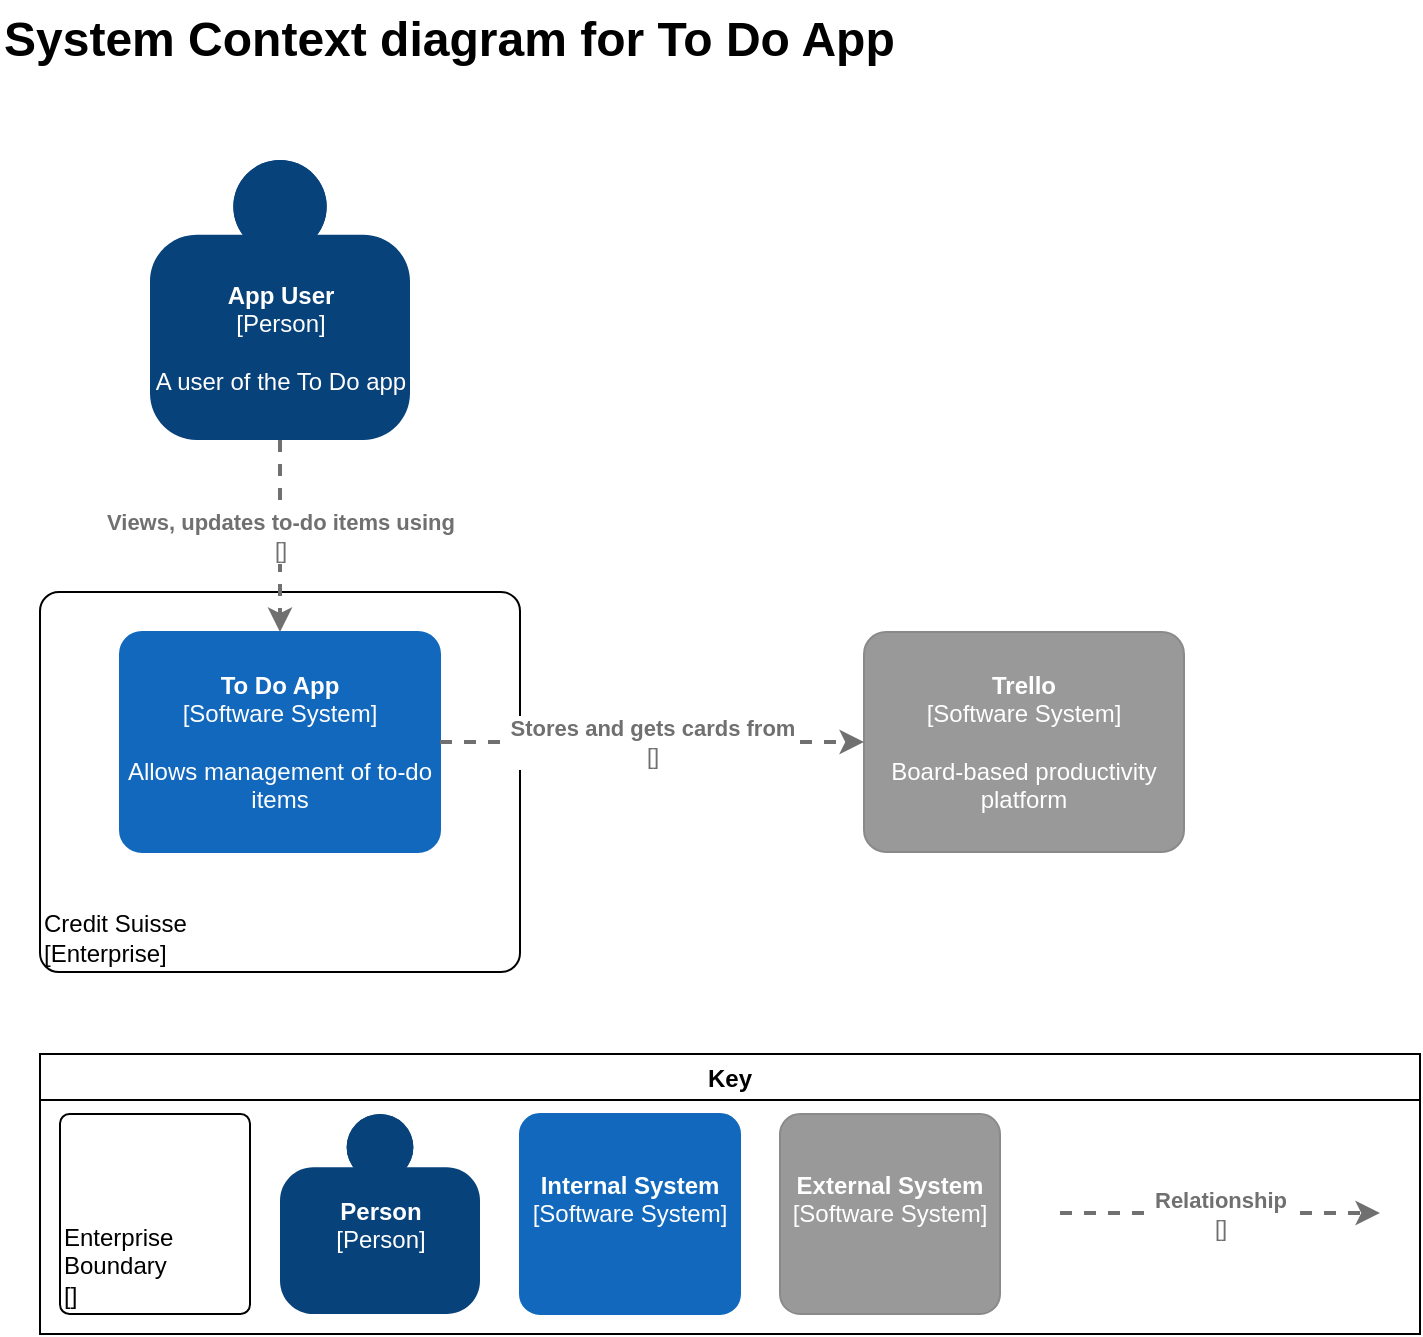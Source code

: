 <mxfile version="13.7.9" type="device" pages="2"><diagram id="cGTx3rwjAlDTmR2XgUG4" name="System Context"><mxGraphModel dx="782" dy="507" grid="1" gridSize="10" guides="1" tooltips="1" connect="1" arrows="1" fold="1" page="1" pageScale="1" pageWidth="827" pageHeight="1169" math="0" shadow="0"><root><mxCell id="0"/><mxCell id="1" parent="0"/><object placeholders="1" c4Name="Credit Suisse" c4Type="ExecutionEnvironment" c4Application="Enterprise" label="&lt;div style=&quot;text-align: left&quot;&gt;%c4Name%&lt;/div&gt;&lt;div style=&quot;text-align: left&quot;&gt;[%c4Application%]&lt;/div&gt;" id="2guPvVYuUkNmjnePFiLo-8"><mxCell style="rounded=1;whiteSpace=wrap;html=1;labelBackgroundColor=none;fillColor=#ffffff;fontColor=#000000;align=left;arcSize=5;strokeColor=#000000;verticalAlign=bottom;metaEdit=1;metaData={&quot;c4Type&quot;:{&quot;editable&quot;:false}};points=[[0.25,0,0],[0.5,0,0],[0.75,0,0],[1,0.25,0],[1,0.5,0],[1,0.75,0],[0.75,1,0],[0.5,1,0],[0.25,1,0],[0,0.75,0],[0,0.5,0],[0,0.25,0]];" parent="1" vertex="1"><mxGeometry x="20" y="296" width="240" height="190" as="geometry"/></mxCell></object><object placeholders="1" c4Name="App User" c4Type="Person" c4Description="A user of the To Do app" label="&lt;b&gt;%c4Name%&lt;/b&gt;&lt;div&gt;[%c4Type%]&lt;/div&gt;&lt;br&gt;&lt;div&gt;%c4Description%&lt;/div&gt;" id="2guPvVYuUkNmjnePFiLo-1"><mxCell style="html=1;dashed=0;whitespace=wrap;fillColor=#08427b;strokeColor=none;fontColor=#ffffff;shape=mxgraph.c4.person;align=center;metaEdit=1;points=[[0.5,0,0],[1,0.5,0],[1,0.75,0],[0.75,1,0],[0.5,1,0],[0.25,1,0],[0,0.75,0],[0,0.5,0]];metaData={&quot;c4Type&quot;:{&quot;editable&quot;:false}};" parent="1" vertex="1"><mxGeometry x="75" y="80" width="130" height="140" as="geometry"/></mxCell></object><object placeholders="1" c4Name="To Do App" c4Type="Software System" c4Description="Allows management of to-do items" label="&lt;b&gt;%c4Name%&lt;/b&gt;&lt;div&gt;[%c4Type%]&lt;/div&gt;&lt;br&gt;&lt;div&gt;%c4Description%&lt;/div&gt;" id="2guPvVYuUkNmjnePFiLo-2"><mxCell style="rounded=1;whiteSpace=wrap;html=1;labelBackgroundColor=none;fillColor=#1168BD;fontColor=#ffffff;align=center;arcSize=10;strokeColor=#1168BD;metaEdit=1;metaData={&quot;c4Type&quot;:{&quot;editable&quot;:false}};points=[[0.25,0,0],[0.5,0,0],[0.75,0,0],[1,0.25,0],[1,0.5,0],[1,0.75,0],[0.75,1,0],[0.5,1,0],[0.25,1,0],[0,0.75,0],[0,0.5,0],[0,0.25,0]];" parent="1" vertex="1"><mxGeometry x="60" y="316" width="160" height="110.0" as="geometry"/></mxCell></object><object placeholders="1" c4Type="Relationship" c4Technology="" c4Description="Views, updates to-do items using" label="&lt;div style=&quot;text-align: left&quot;&gt;&lt;div style=&quot;text-align: center&quot;&gt;&lt;b&gt;%c4Description%&lt;/b&gt;&lt;/div&gt;&lt;div style=&quot;text-align: center&quot;&gt;[%c4Technology%]&lt;/div&gt;&lt;/div&gt;" id="2guPvVYuUkNmjnePFiLo-6"><mxCell style="edgeStyle=none;rounded=0;html=1;entryX=0.5;entryY=0;jettySize=auto;orthogonalLoop=1;strokeColor=#707070;strokeWidth=2;fontColor=#707070;jumpStyle=none;dashed=1;metaEdit=1;metaData={&quot;c4Type&quot;:{&quot;editable&quot;:false}};exitX=0.5;exitY=1;exitDx=0;exitDy=0;exitPerimeter=0;entryDx=0;entryDy=0;entryPerimeter=0;" parent="1" source="2guPvVYuUkNmjnePFiLo-1" target="2guPvVYuUkNmjnePFiLo-2" edge="1"><mxGeometry width="160" relative="1" as="geometry"><mxPoint x="305" y="250" as="sourcePoint"/><mxPoint x="465" y="250" as="targetPoint"/></mxGeometry></mxCell></object><object placeholders="1" c4Name="Trello" c4Type="Software System" c4Description="Board-based productivity platform" label="&lt;b&gt;%c4Name%&lt;/b&gt;&lt;div&gt;[%c4Type%]&lt;/div&gt;&lt;br&gt;&lt;div&gt;%c4Description%&lt;/div&gt;" id="2guPvVYuUkNmjnePFiLo-10"><mxCell style="rounded=1;whiteSpace=wrap;html=1;labelBackgroundColor=none;fillColor=#999999;fontColor=#ffffff;align=center;arcSize=10;strokeColor=#8A8A8A;metaEdit=1;metaData={&quot;c4Type&quot;:{&quot;editable&quot;:false}};points=[[0.25,0,0],[0.5,0,0],[0.75,0,0],[1,0.25,0],[1,0.5,0],[1,0.75,0],[0.75,1,0],[0.5,1,0],[0.25,1,0],[0,0.75,0],[0,0.5,0],[0,0.25,0]];" parent="1" vertex="1"><mxGeometry x="432" y="316" width="160" height="110.0" as="geometry"/></mxCell></object><object placeholders="1" c4Type="Relationship" c4Technology="" c4Description="Stores and gets cards from" label="&lt;div style=&quot;text-align: left&quot;&gt;&lt;div style=&quot;text-align: center&quot;&gt;&lt;b&gt;%c4Description%&lt;/b&gt;&lt;/div&gt;&lt;div style=&quot;text-align: center&quot;&gt;[%c4Technology%]&lt;/div&gt;&lt;/div&gt;" id="2guPvVYuUkNmjnePFiLo-11"><mxCell style="edgeStyle=none;rounded=0;html=1;entryX=0;entryY=0.5;jettySize=auto;orthogonalLoop=1;strokeColor=#707070;strokeWidth=2;fontColor=#707070;jumpStyle=none;dashed=1;metaEdit=1;metaData={&quot;c4Type&quot;:{&quot;editable&quot;:false}};exitX=1;exitY=0.5;exitDx=0;exitDy=0;exitPerimeter=0;entryDx=0;entryDy=0;entryPerimeter=0;" parent="1" source="2guPvVYuUkNmjnePFiLo-2" target="2guPvVYuUkNmjnePFiLo-10" edge="1"><mxGeometry width="160" relative="1" as="geometry"><mxPoint x="305" y="226" as="sourcePoint"/><mxPoint x="465" y="226" as="targetPoint"/></mxGeometry></mxCell></object><mxCell id="2guPvVYuUkNmjnePFiLo-21" value="Key" style="swimlane;" parent="1" vertex="1"><mxGeometry x="20" y="527" width="690" height="140" as="geometry"><mxRectangle x="20" y="460" width="90" height="23" as="alternateBounds"/></mxGeometry></mxCell><object placeholders="1" c4Name="Enterprise Boundary" c4Type="ExecutionEnvironment" c4Application="" label="&lt;div style=&quot;text-align: left&quot;&gt;%c4Name%&lt;/div&gt;&lt;div style=&quot;text-align: left&quot;&gt;[%c4Application%]&lt;/div&gt;" id="2guPvVYuUkNmjnePFiLo-13"><mxCell style="rounded=1;whiteSpace=wrap;html=1;labelBackgroundColor=none;fillColor=#ffffff;fontColor=#000000;align=left;arcSize=5;strokeColor=#000000;verticalAlign=bottom;metaEdit=1;metaData={&quot;c4Type&quot;:{&quot;editable&quot;:false}};points=[[0.25,0,0],[0.5,0,0],[0.75,0,0],[1,0.25,0],[1,0.5,0],[1,0.75,0],[0.75,1,0],[0.5,1,0],[0.25,1,0],[0,0.75,0],[0,0.5,0],[0,0.25,0]];" parent="2guPvVYuUkNmjnePFiLo-21" vertex="1"><mxGeometry x="10" y="30" width="95" height="100" as="geometry"/></mxCell></object><object placeholders="1" c4Name="Person" c4Type="Person" c4Description="" label="&lt;b&gt;%c4Name%&lt;/b&gt;&lt;div&gt;[%c4Type%]&lt;/div&gt;&lt;br&gt;&lt;div&gt;%c4Description%&lt;/div&gt;" id="2guPvVYuUkNmjnePFiLo-12"><mxCell style="html=1;dashed=0;whitespace=wrap;fillColor=#08427b;strokeColor=none;fontColor=#ffffff;shape=mxgraph.c4.person;align=center;metaEdit=1;points=[[0.5,0,0],[1,0.5,0],[1,0.75,0],[0.75,1,0],[0.5,1,0],[0.25,1,0],[0,0.75,0],[0,0.5,0]];metaData={&quot;c4Type&quot;:{&quot;editable&quot;:false}};" parent="2guPvVYuUkNmjnePFiLo-21" vertex="1"><mxGeometry x="120" y="30" width="100" height="100" as="geometry"/></mxCell></object><object placeholders="1" c4Name="Internal System" c4Type="Software System" c4Description="" label="&lt;b&gt;%c4Name%&lt;/b&gt;&lt;div&gt;[%c4Type%]&lt;/div&gt;&lt;br&gt;&lt;div&gt;%c4Description%&lt;/div&gt;" id="2guPvVYuUkNmjnePFiLo-14"><mxCell style="rounded=1;whiteSpace=wrap;html=1;labelBackgroundColor=none;fillColor=#1168BD;fontColor=#ffffff;align=center;arcSize=10;strokeColor=#1168BD;metaEdit=1;metaData={&quot;c4Type&quot;:{&quot;editable&quot;:false}};points=[[0.25,0,0],[0.5,0,0],[0.75,0,0],[1,0.25,0],[1,0.5,0],[1,0.75,0],[0.75,1,0],[0.5,1,0],[0.25,1,0],[0,0.75,0],[0,0.5,0],[0,0.25,0]];" parent="2guPvVYuUkNmjnePFiLo-21" vertex="1"><mxGeometry x="240" y="30" width="110" height="100" as="geometry"/></mxCell></object><object placeholders="1" c4Name="External System" c4Type="Software System" c4Description="" label="&lt;b&gt;%c4Name%&lt;/b&gt;&lt;div&gt;[%c4Type%]&lt;/div&gt;&lt;br&gt;&lt;div&gt;%c4Description%&lt;/div&gt;" id="2guPvVYuUkNmjnePFiLo-15"><mxCell style="rounded=1;whiteSpace=wrap;html=1;labelBackgroundColor=none;fillColor=#999999;fontColor=#ffffff;align=center;arcSize=10;strokeColor=#8A8A8A;metaEdit=1;metaData={&quot;c4Type&quot;:{&quot;editable&quot;:false}};points=[[0.25,0,0],[0.5,0,0],[0.75,0,0],[1,0.25,0],[1,0.5,0],[1,0.75,0],[0.75,1,0],[0.5,1,0],[0.25,1,0],[0,0.75,0],[0,0.5,0],[0,0.25,0]];" parent="2guPvVYuUkNmjnePFiLo-21" vertex="1"><mxGeometry x="370" y="30" width="110" height="100" as="geometry"/></mxCell></object><object placeholders="1" c4Type="Relationship" c4Technology="" c4Description="Relationship" label="&lt;div style=&quot;text-align: left&quot;&gt;&lt;div style=&quot;text-align: center&quot;&gt;&lt;b&gt;%c4Description%&lt;/b&gt;&lt;/div&gt;&lt;div style=&quot;text-align: center&quot;&gt;[%c4Technology%]&lt;/div&gt;&lt;/div&gt;" id="2guPvVYuUkNmjnePFiLo-16"><mxCell style="edgeStyle=none;rounded=0;html=1;entryX=0;entryY=0.5;jettySize=auto;orthogonalLoop=1;strokeColor=#707070;strokeWidth=2;fontColor=#707070;jumpStyle=none;dashed=1;metaEdit=1;metaData={&quot;c4Type&quot;:{&quot;editable&quot;:false}};" parent="2guPvVYuUkNmjnePFiLo-21" edge="1"><mxGeometry width="160" relative="1" as="geometry"><mxPoint x="510" y="79.5" as="sourcePoint"/><mxPoint x="670" y="79.5" as="targetPoint"/></mxGeometry></mxCell></object><mxCell id="imb5fEfqFYlu1kn7VbgG-3" value="System Context diagram for To Do App" style="text;strokeColor=none;fillColor=none;html=1;fontSize=24;fontStyle=1;verticalAlign=middle;align=left;" parent="1" vertex="1"><mxGeometry width="460" height="40" as="geometry"/></mxCell></root></mxGraphModel></diagram><diagram name="Container" id="z_PK31SJ4wWQNUZLT-Ui"><mxGraphModel dx="782" dy="507" grid="1" gridSize="10" guides="1" tooltips="1" connect="1" arrows="1" fold="1" page="1" pageScale="1" pageWidth="827" pageHeight="1169" math="0" shadow="0"><root><mxCell id="BuZMIatlPLeMjlUMLI0Z-0"/><mxCell id="BuZMIatlPLeMjlUMLI0Z-1" parent="BuZMIatlPLeMjlUMLI0Z-0"/><object placeholders="1" c4Name="To Do App" c4Type="ExecutionEnvironment" c4Application="Software System" label="&lt;div style=&quot;text-align: left&quot;&gt;%c4Name%&lt;/div&gt;&lt;div style=&quot;text-align: left&quot;&gt;[%c4Application%]&lt;/div&gt;" id="BuZMIatlPLeMjlUMLI0Z-2"><mxCell style="rounded=1;whiteSpace=wrap;html=1;labelBackgroundColor=none;fillColor=#ffffff;fontColor=#000000;align=left;arcSize=5;strokeColor=#000000;verticalAlign=bottom;metaEdit=1;metaData={&quot;c4Type&quot;:{&quot;editable&quot;:false}};points=[[0.25,0,0],[0.5,0,0],[0.75,0,0],[1,0.25,0],[1,0.5,0],[1,0.75,0],[0.75,1,0],[0.5,1,0],[0.25,1,0],[0,0.75,0],[0,0.5,0],[0,0.25,0]];" vertex="1" parent="BuZMIatlPLeMjlUMLI0Z-1"><mxGeometry x="20" y="296" width="560" height="364" as="geometry"/></mxCell></object><object placeholders="1" c4Name="App User" c4Type="Person" c4Description="A user of the To Do app" label="&lt;b&gt;%c4Name%&lt;/b&gt;&lt;div&gt;[%c4Type%]&lt;/div&gt;&lt;br&gt;&lt;div&gt;%c4Description%&lt;/div&gt;" id="BuZMIatlPLeMjlUMLI0Z-3"><mxCell style="html=1;dashed=0;whitespace=wrap;fillColor=#08427b;strokeColor=none;fontColor=#ffffff;shape=mxgraph.c4.person;align=center;metaEdit=1;points=[[0.5,0,0],[1,0.5,0],[1,0.75,0],[0.75,1,0],[0.5,1,0],[0.25,1,0],[0,0.75,0],[0,0.5,0]];metaData={&quot;c4Type&quot;:{&quot;editable&quot;:false}};" vertex="1" parent="BuZMIatlPLeMjlUMLI0Z-1"><mxGeometry x="75" y="80" width="130" height="140" as="geometry"/></mxCell></object><object placeholders="1" c4Type="Relationship" c4Technology="" c4Description="Views, updates to-do items using" label="&lt;div style=&quot;text-align: left&quot;&gt;&lt;div style=&quot;text-align: center&quot;&gt;&lt;b&gt;%c4Description%&lt;/b&gt;&lt;/div&gt;&lt;div style=&quot;text-align: center&quot;&gt;[%c4Technology%]&lt;/div&gt;&lt;/div&gt;" id="BuZMIatlPLeMjlUMLI0Z-5"><mxCell style="edgeStyle=none;rounded=0;html=1;jettySize=auto;orthogonalLoop=1;strokeColor=#707070;strokeWidth=2;fontColor=#707070;jumpStyle=none;dashed=1;metaEdit=1;metaData={&quot;c4Type&quot;:{&quot;editable&quot;:false}};exitX=0.5;exitY=1;exitDx=0;exitDy=0;exitPerimeter=0;entryX=0.5;entryY=0;entryDx=0;entryDy=0;entryPerimeter=0;" edge="1" parent="BuZMIatlPLeMjlUMLI0Z-1" source="BuZMIatlPLeMjlUMLI0Z-3" target="Nb5uu29ZufdFmiUS-4ib-0"><mxGeometry width="160" relative="1" as="geometry"><mxPoint x="305" y="250" as="sourcePoint"/><mxPoint x="240" y="250" as="targetPoint"/></mxGeometry></mxCell></object><object placeholders="1" c4Name="Trello" c4Type="Software System" c4Description="Board-based productivity platform" label="&lt;b&gt;%c4Name%&lt;/b&gt;&lt;div&gt;[%c4Type%]&lt;/div&gt;&lt;br&gt;&lt;div&gt;%c4Description%&lt;/div&gt;" id="BuZMIatlPLeMjlUMLI0Z-6"><mxCell style="rounded=1;whiteSpace=wrap;html=1;labelBackgroundColor=none;fillColor=#999999;fontColor=#ffffff;align=center;arcSize=10;strokeColor=#8A8A8A;metaEdit=1;metaData={&quot;c4Type&quot;:{&quot;editable&quot;:false}};points=[[0.25,0,0],[0.5,0,0],[0.75,0,0],[1,0.25,0],[1,0.5,0],[1,0.75,0],[0.75,1,0],[0.5,1,0],[0.25,1,0],[0,0.75,0],[0,0.5,0],[0,0.25,0]];" vertex="1" parent="BuZMIatlPLeMjlUMLI0Z-1"><mxGeometry x="380" y="750" width="160" height="110.0" as="geometry"/></mxCell></object><object placeholders="1" c4Type="Relationship" c4Technology="HTTPS/JSON" c4Description="Stores and gets cards from" label="&lt;div style=&quot;text-align: left&quot;&gt;&lt;div style=&quot;text-align: center&quot;&gt;&lt;b&gt;%c4Description%&lt;/b&gt;&lt;/div&gt;&lt;div style=&quot;text-align: center&quot;&gt;[%c4Technology%]&lt;/div&gt;&lt;/div&gt;" id="BuZMIatlPLeMjlUMLI0Z-7"><mxCell style="edgeStyle=none;rounded=0;html=1;entryX=0.5;entryY=0;jettySize=auto;orthogonalLoop=1;strokeColor=#707070;strokeWidth=2;fontColor=#707070;jumpStyle=none;dashed=1;metaEdit=1;metaData={&quot;c4Type&quot;:{&quot;editable&quot;:false}};entryDx=0;entryDy=0;entryPerimeter=0;exitX=0.5;exitY=1;exitDx=0;exitDy=0;exitPerimeter=0;" edge="1" parent="BuZMIatlPLeMjlUMLI0Z-1" source="Nb5uu29ZufdFmiUS-4ib-5" target="BuZMIatlPLeMjlUMLI0Z-6"><mxGeometry width="160" relative="1" as="geometry"><mxPoint x="630" y="290" as="sourcePoint"/><mxPoint x="465" y="226" as="targetPoint"/></mxGeometry></mxCell></object><mxCell id="BuZMIatlPLeMjlUMLI0Z-8" value="Key" style="swimlane;" vertex="1" parent="BuZMIatlPLeMjlUMLI0Z-1"><mxGeometry x="20" y="900" width="690" height="140" as="geometry"><mxRectangle x="20" y="460" width="90" height="23" as="alternateBounds"/></mxGeometry></mxCell><object placeholders="1" c4Name="Enterprise Boundary" c4Type="ExecutionEnvironment" c4Application="" label="&lt;div style=&quot;text-align: left&quot;&gt;%c4Name%&lt;/div&gt;&lt;div style=&quot;text-align: left&quot;&gt;[%c4Application%]&lt;/div&gt;" id="BuZMIatlPLeMjlUMLI0Z-9"><mxCell style="rounded=1;whiteSpace=wrap;html=1;labelBackgroundColor=none;fillColor=#ffffff;fontColor=#000000;align=left;arcSize=5;strokeColor=#000000;verticalAlign=bottom;metaEdit=1;metaData={&quot;c4Type&quot;:{&quot;editable&quot;:false}};points=[[0.25,0,0],[0.5,0,0],[0.75,0,0],[1,0.25,0],[1,0.5,0],[1,0.75,0],[0.75,1,0],[0.5,1,0],[0.25,1,0],[0,0.75,0],[0,0.5,0],[0,0.25,0]];" vertex="1" parent="BuZMIatlPLeMjlUMLI0Z-8"><mxGeometry x="10" y="30" width="95" height="100" as="geometry"/></mxCell></object><object placeholders="1" c4Name="Person" c4Type="Person" c4Description="" label="&lt;b&gt;%c4Name%&lt;/b&gt;&lt;div&gt;[%c4Type%]&lt;/div&gt;&lt;br&gt;&lt;div&gt;%c4Description%&lt;/div&gt;" id="BuZMIatlPLeMjlUMLI0Z-10"><mxCell style="html=1;dashed=0;whitespace=wrap;fillColor=#08427b;strokeColor=none;fontColor=#ffffff;shape=mxgraph.c4.person;align=center;metaEdit=1;points=[[0.5,0,0],[1,0.5,0],[1,0.75,0],[0.75,1,0],[0.5,1,0],[0.25,1,0],[0,0.75,0],[0,0.5,0]];metaData={&quot;c4Type&quot;:{&quot;editable&quot;:false}};" vertex="1" parent="BuZMIatlPLeMjlUMLI0Z-8"><mxGeometry x="120" y="30" width="100" height="100" as="geometry"/></mxCell></object><object placeholders="1" c4Name="Internal System" c4Type="Software System" c4Description="" label="&lt;b&gt;%c4Name%&lt;/b&gt;&lt;div&gt;[%c4Type%]&lt;/div&gt;&lt;br&gt;&lt;div&gt;%c4Description%&lt;/div&gt;" id="BuZMIatlPLeMjlUMLI0Z-11"><mxCell style="rounded=1;whiteSpace=wrap;html=1;labelBackgroundColor=none;fillColor=#1168BD;fontColor=#ffffff;align=center;arcSize=10;strokeColor=#1168BD;metaEdit=1;metaData={&quot;c4Type&quot;:{&quot;editable&quot;:false}};points=[[0.25,0,0],[0.5,0,0],[0.75,0,0],[1,0.25,0],[1,0.5,0],[1,0.75,0],[0.75,1,0],[0.5,1,0],[0.25,1,0],[0,0.75,0],[0,0.5,0],[0,0.25,0]];" vertex="1" parent="BuZMIatlPLeMjlUMLI0Z-8"><mxGeometry x="240" y="30" width="110" height="100" as="geometry"/></mxCell></object><object placeholders="1" c4Name="External System" c4Type="Software System" c4Description="" label="&lt;b&gt;%c4Name%&lt;/b&gt;&lt;div&gt;[%c4Type%]&lt;/div&gt;&lt;br&gt;&lt;div&gt;%c4Description%&lt;/div&gt;" id="BuZMIatlPLeMjlUMLI0Z-12"><mxCell style="rounded=1;whiteSpace=wrap;html=1;labelBackgroundColor=none;fillColor=#999999;fontColor=#ffffff;align=center;arcSize=10;strokeColor=#8A8A8A;metaEdit=1;metaData={&quot;c4Type&quot;:{&quot;editable&quot;:false}};points=[[0.25,0,0],[0.5,0,0],[0.75,0,0],[1,0.25,0],[1,0.5,0],[1,0.75,0],[0.75,1,0],[0.5,1,0],[0.25,1,0],[0,0.75,0],[0,0.5,0],[0,0.25,0]];" vertex="1" parent="BuZMIatlPLeMjlUMLI0Z-8"><mxGeometry x="370" y="30" width="110" height="100" as="geometry"/></mxCell></object><object placeholders="1" c4Type="Relationship" c4Technology="" c4Description="Relationship" label="&lt;div style=&quot;text-align: left&quot;&gt;&lt;div style=&quot;text-align: center&quot;&gt;&lt;b&gt;%c4Description%&lt;/b&gt;&lt;/div&gt;&lt;div style=&quot;text-align: center&quot;&gt;[%c4Technology%]&lt;/div&gt;&lt;/div&gt;" id="BuZMIatlPLeMjlUMLI0Z-13"><mxCell style="edgeStyle=none;rounded=0;html=1;entryX=0;entryY=0.5;jettySize=auto;orthogonalLoop=1;strokeColor=#707070;strokeWidth=2;fontColor=#707070;jumpStyle=none;dashed=1;metaEdit=1;metaData={&quot;c4Type&quot;:{&quot;editable&quot;:false}};" edge="1" parent="BuZMIatlPLeMjlUMLI0Z-8"><mxGeometry width="160" relative="1" as="geometry"><mxPoint x="510" y="79.5" as="sourcePoint"/><mxPoint x="670" y="79.5" as="targetPoint"/></mxGeometry></mxCell></object><mxCell id="BuZMIatlPLeMjlUMLI0Z-14" value="Container diagram for To Do App" style="text;strokeColor=none;fillColor=none;html=1;fontSize=24;fontStyle=1;verticalAlign=middle;align=left;" vertex="1" parent="BuZMIatlPLeMjlUMLI0Z-1"><mxGeometry width="460" height="40" as="geometry"/></mxCell><object placeholders="1" c4Name="Web UI" c4Type="Container" c4Technology="HTML, CSS" c4Description="Provides to-do item management functionality via a web browser" label="&lt;b&gt;%c4Name%&lt;/b&gt;&lt;div&gt;[%c4Type%: %c4Technology%]&lt;/div&gt;&lt;br&gt;&lt;div&gt;%c4Description%&lt;/div&gt;" id="Nb5uu29ZufdFmiUS-4ib-0"><mxCell style="rounded=1;whiteSpace=wrap;html=1;labelBackgroundColor=none;fillColor=#85BBF0;fontColor=#ffffff;align=center;arcSize=10;strokeColor=#78A8D8;metaEdit=1;metaData={&quot;c4Type&quot;:{&quot;editable&quot;:false}};points=[[0.25,0,0],[0.5,0,0],[0.75,0,0],[1,0.25,0],[1,0.5,0],[1,0.75,0],[0.75,1,0],[0.5,1,0],[0.25,1,0],[0,0.75,0],[0,0.5,0],[0,0.25,0]];" vertex="1" parent="BuZMIatlPLeMjlUMLI0Z-1"><mxGeometry x="60" y="316" width="160" height="110.0" as="geometry"/></mxCell></object><object placeholders="1" c4Name="HTTP Server" c4Type="Container" c4Technology="gunicorn" c4Description="WSGI gateway to serve static content and API data" label="&lt;b&gt;%c4Name%&lt;/b&gt;&lt;div&gt;[%c4Type%: %c4Technology%]&lt;/div&gt;&lt;br&gt;&lt;div&gt;%c4Description%&lt;/div&gt;" id="Nb5uu29ZufdFmiUS-4ib-1"><mxCell style="rounded=1;whiteSpace=wrap;html=1;labelBackgroundColor=none;fillColor=#85BBF0;fontColor=#ffffff;align=center;arcSize=10;strokeColor=#78A8D8;metaEdit=1;metaData={&quot;c4Type&quot;:{&quot;editable&quot;:false}};points=[[0.25,0,0],[0.5,0,0],[0.75,0,0],[1,0.25,0],[1,0.5,0],[1,0.75,0],[0.75,1,0],[0.5,1,0],[0.25,1,0],[0,0.75,0],[0,0.5,0],[0,0.25,0]];" vertex="1" parent="BuZMIatlPLeMjlUMLI0Z-1"><mxGeometry x="380" y="316" width="160" height="110.0" as="geometry"/></mxCell></object><object c4Type="Relationship" c4Technology="HTTP/JSON" c4Description="Makes requests to" label="&lt;div style=&quot;text-align: left&quot;&gt;&lt;div style=&quot;text-align: center&quot;&gt;&lt;b&gt;%c4Description%&lt;/b&gt;&lt;/div&gt;&lt;div style=&quot;text-align: center&quot;&gt;[%c4Technology%]&lt;/div&gt;&lt;/div&gt;" placeholders="1" id="Nb5uu29ZufdFmiUS-4ib-2"><mxCell style="edgeStyle=none;rounded=0;html=1;entryX=0;entryY=0.5;jettySize=auto;orthogonalLoop=1;strokeColor=#707070;strokeWidth=2;fontColor=#707070;jumpStyle=none;dashed=1;metaEdit=1;metaData={&quot;c4Type&quot;:{&quot;editable&quot;:false}};exitX=1;exitY=0.5;exitDx=0;exitDy=0;exitPerimeter=0;entryDx=0;entryDy=0;entryPerimeter=0;" edge="1" parent="BuZMIatlPLeMjlUMLI0Z-1" source="Nb5uu29ZufdFmiUS-4ib-0" target="Nb5uu29ZufdFmiUS-4ib-1"><mxGeometry width="160" relative="1" as="geometry"><mxPoint x="340" y="180" as="sourcePoint"/><mxPoint x="500" y="180" as="targetPoint"/></mxGeometry></mxCell></object><object placeholders="1" c4Name="API" c4Type="Container" c4Technology="Flask, Python" c4Description="Serves content and data; interacts with backing Trello store" label="&lt;b&gt;%c4Name%&lt;/b&gt;&lt;div&gt;[%c4Type%: %c4Technology%]&lt;/div&gt;&lt;br&gt;&lt;div&gt;%c4Description%&lt;/div&gt;" id="Nb5uu29ZufdFmiUS-4ib-5"><mxCell style="rounded=1;whiteSpace=wrap;html=1;labelBackgroundColor=none;fillColor=#85BBF0;fontColor=#ffffff;align=center;arcSize=10;strokeColor=#78A8D8;metaEdit=1;metaData={&quot;c4Type&quot;:{&quot;editable&quot;:false}};points=[[0.25,0,0],[0.5,0,0],[0.75,0,0],[1,0.25,0],[1,0.5,0],[1,0.75,0],[0.75,1,0],[0.5,1,0],[0.25,1,0],[0,0.75,0],[0,0.5,0],[0,0.25,0]];" vertex="1" parent="BuZMIatlPLeMjlUMLI0Z-1"><mxGeometry x="380" y="530" width="160" height="110.0" as="geometry"/></mxCell></object><object placeholders="1" c4Type="Relationship" c4Technology="HTTP/JSON" c4Description="Routes requests to" label="&lt;div style=&quot;text-align: left&quot;&gt;&lt;div style=&quot;text-align: center&quot;&gt;&lt;b&gt;%c4Description%&lt;/b&gt;&lt;/div&gt;&lt;div style=&quot;text-align: center&quot;&gt;[%c4Technology%]&lt;/div&gt;&lt;/div&gt;" id="Nb5uu29ZufdFmiUS-4ib-6"><mxCell style="edgeStyle=none;rounded=0;html=1;entryX=0.5;entryY=0;jettySize=auto;orthogonalLoop=1;strokeColor=#707070;strokeWidth=2;fontColor=#707070;jumpStyle=none;dashed=1;metaEdit=1;metaData={&quot;c4Type&quot;:{&quot;editable&quot;:false}};entryDx=0;entryDy=0;entryPerimeter=0;exitX=0.5;exitY=1;exitDx=0;exitDy=0;exitPerimeter=0;" edge="1" parent="BuZMIatlPLeMjlUMLI0Z-1" source="Nb5uu29ZufdFmiUS-4ib-1" target="Nb5uu29ZufdFmiUS-4ib-5"><mxGeometry width="160" relative="1" as="geometry"><mxPoint x="300" y="270" as="sourcePoint"/><mxPoint x="480" y="250" as="targetPoint"/></mxGeometry></mxCell></object></root></mxGraphModel></diagram></mxfile>